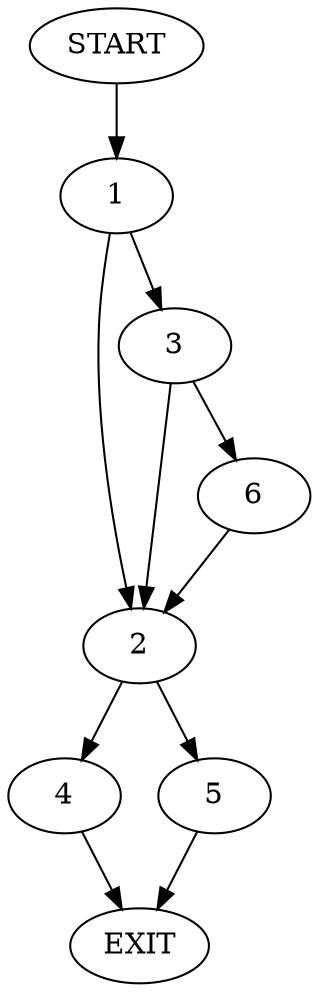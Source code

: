 digraph {
0 [label="START"]
7 [label="EXIT"]
0 -> 1
1 -> 2
1 -> 3
2 -> 4
2 -> 5
3 -> 2
3 -> 6
6 -> 2
5 -> 7
4 -> 7
}
